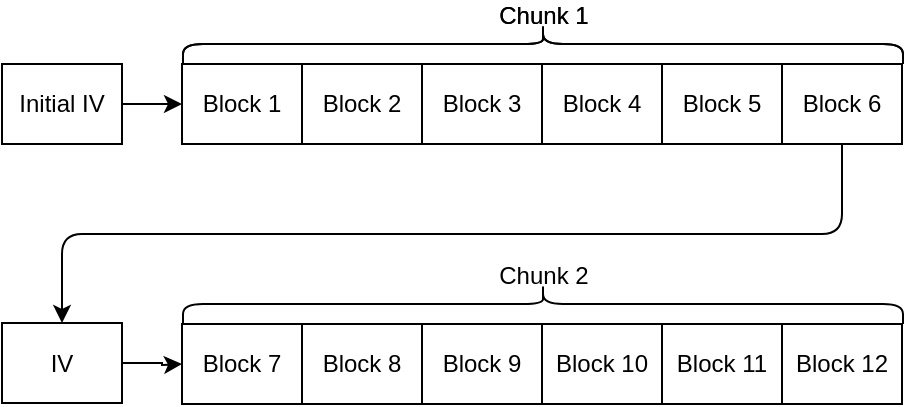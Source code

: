 <mxfile version="14.7.3" type="device"><diagram id="F90XRhUdhyRB5T5VOI6v" name="Page-1"><mxGraphModel dx="474" dy="548" grid="0" gridSize="10" guides="1" tooltips="1" connect="1" arrows="1" fold="1" page="1" pageScale="1" pageWidth="850" pageHeight="1100" math="0" shadow="0"><root><mxCell id="0"/><mxCell id="1" parent="0"/><mxCell id="VghwGZY5QbabAIiSMnYR-1" value="Block 1" style="rounded=0;whiteSpace=wrap;html=1;" vertex="1" parent="1"><mxGeometry x="120" y="240" width="60" height="40" as="geometry"/></mxCell><mxCell id="VghwGZY5QbabAIiSMnYR-2" value="Block 2" style="rounded=0;whiteSpace=wrap;html=1;" vertex="1" parent="1"><mxGeometry x="180" y="240" width="60" height="40" as="geometry"/></mxCell><mxCell id="VghwGZY5QbabAIiSMnYR-3" value="Block 6" style="rounded=0;whiteSpace=wrap;html=1;" vertex="1" parent="1"><mxGeometry x="420" y="240" width="60" height="40" as="geometry"/></mxCell><mxCell id="VghwGZY5QbabAIiSMnYR-4" value="Block 5" style="rounded=0;whiteSpace=wrap;html=1;" vertex="1" parent="1"><mxGeometry x="360" y="240" width="60" height="40" as="geometry"/></mxCell><mxCell id="VghwGZY5QbabAIiSMnYR-5" value="Block 4" style="rounded=0;whiteSpace=wrap;html=1;" vertex="1" parent="1"><mxGeometry x="300" y="240" width="60" height="40" as="geometry"/></mxCell><mxCell id="VghwGZY5QbabAIiSMnYR-6" value="Block 3" style="rounded=0;whiteSpace=wrap;html=1;" vertex="1" parent="1"><mxGeometry x="240" y="240" width="60" height="40" as="geometry"/></mxCell><mxCell id="VghwGZY5QbabAIiSMnYR-7" value="IV" style="rounded=0;whiteSpace=wrap;html=1;" vertex="1" parent="1"><mxGeometry x="30" y="240" width="60" height="40" as="geometry"/></mxCell><mxCell id="VghwGZY5QbabAIiSMnYR-8" value="Block 1" style="rounded=0;whiteSpace=wrap;html=1;" vertex="1" parent="1"><mxGeometry x="120" y="240" width="60" height="40" as="geometry"/></mxCell><mxCell id="VghwGZY5QbabAIiSMnYR-9" value="Block 2" style="rounded=0;whiteSpace=wrap;html=1;" vertex="1" parent="1"><mxGeometry x="180" y="240" width="60" height="40" as="geometry"/></mxCell><mxCell id="VghwGZY5QbabAIiSMnYR-10" value="Block 6" style="rounded=0;whiteSpace=wrap;html=1;" vertex="1" parent="1"><mxGeometry x="420" y="240" width="60" height="40" as="geometry"/></mxCell><mxCell id="VghwGZY5QbabAIiSMnYR-11" value="Block 5" style="rounded=0;whiteSpace=wrap;html=1;" vertex="1" parent="1"><mxGeometry x="360" y="240" width="60" height="40" as="geometry"/></mxCell><mxCell id="VghwGZY5QbabAIiSMnYR-12" value="Block 4" style="rounded=0;whiteSpace=wrap;html=1;" vertex="1" parent="1"><mxGeometry x="300" y="240" width="60" height="40" as="geometry"/></mxCell><mxCell id="VghwGZY5QbabAIiSMnYR-13" value="Block 3" style="rounded=0;whiteSpace=wrap;html=1;" vertex="1" parent="1"><mxGeometry x="240" y="240" width="60" height="40" as="geometry"/></mxCell><mxCell id="VghwGZY5QbabAIiSMnYR-153" style="edgeStyle=orthogonalEdgeStyle;rounded=0;orthogonalLoop=1;jettySize=auto;html=1;entryX=0;entryY=0.5;entryDx=0;entryDy=0;" edge="1" parent="1" source="VghwGZY5QbabAIiSMnYR-14" target="VghwGZY5QbabAIiSMnYR-94"><mxGeometry relative="1" as="geometry"/></mxCell><mxCell id="VghwGZY5QbabAIiSMnYR-14" value="Initial IV" style="rounded=0;whiteSpace=wrap;html=1;" vertex="1" parent="1"><mxGeometry x="30" y="240" width="60" height="40" as="geometry"/></mxCell><mxCell id="VghwGZY5QbabAIiSMnYR-32" value="Block 1" style="rounded=0;whiteSpace=wrap;html=1;" vertex="1" parent="1"><mxGeometry x="120" y="240" width="60" height="40" as="geometry"/></mxCell><mxCell id="VghwGZY5QbabAIiSMnYR-33" value="Block 2" style="rounded=0;whiteSpace=wrap;html=1;" vertex="1" parent="1"><mxGeometry x="180" y="240" width="60" height="40" as="geometry"/></mxCell><mxCell id="VghwGZY5QbabAIiSMnYR-34" value="Block 6" style="rounded=0;whiteSpace=wrap;html=1;" vertex="1" parent="1"><mxGeometry x="420" y="240" width="60" height="40" as="geometry"/></mxCell><mxCell id="VghwGZY5QbabAIiSMnYR-35" value="Block 5" style="rounded=0;whiteSpace=wrap;html=1;" vertex="1" parent="1"><mxGeometry x="360" y="240" width="60" height="40" as="geometry"/></mxCell><mxCell id="VghwGZY5QbabAIiSMnYR-36" value="Block 4" style="rounded=0;whiteSpace=wrap;html=1;" vertex="1" parent="1"><mxGeometry x="300" y="240" width="60" height="40" as="geometry"/></mxCell><mxCell id="VghwGZY5QbabAIiSMnYR-37" value="Block 3" style="rounded=0;whiteSpace=wrap;html=1;" vertex="1" parent="1"><mxGeometry x="240" y="240" width="60" height="40" as="geometry"/></mxCell><mxCell id="VghwGZY5QbabAIiSMnYR-38" value="Block 1" style="rounded=0;whiteSpace=wrap;html=1;" vertex="1" parent="1"><mxGeometry x="120" y="240" width="60" height="40" as="geometry"/></mxCell><mxCell id="VghwGZY5QbabAIiSMnYR-39" value="Block 2" style="rounded=0;whiteSpace=wrap;html=1;" vertex="1" parent="1"><mxGeometry x="180" y="240" width="60" height="40" as="geometry"/></mxCell><mxCell id="VghwGZY5QbabAIiSMnYR-40" value="Block 6" style="rounded=0;whiteSpace=wrap;html=1;" vertex="1" parent="1"><mxGeometry x="420" y="240" width="60" height="40" as="geometry"/></mxCell><mxCell id="VghwGZY5QbabAIiSMnYR-41" value="Block 5" style="rounded=0;whiteSpace=wrap;html=1;" vertex="1" parent="1"><mxGeometry x="360" y="240" width="60" height="40" as="geometry"/></mxCell><mxCell id="VghwGZY5QbabAIiSMnYR-42" value="Block 4" style="rounded=0;whiteSpace=wrap;html=1;" vertex="1" parent="1"><mxGeometry x="300" y="240" width="60" height="40" as="geometry"/></mxCell><mxCell id="VghwGZY5QbabAIiSMnYR-43" value="Block 3" style="rounded=0;whiteSpace=wrap;html=1;" vertex="1" parent="1"><mxGeometry x="240" y="240" width="60" height="40" as="geometry"/></mxCell><mxCell id="VghwGZY5QbabAIiSMnYR-73" value="" style="edgeStyle=elbowEdgeStyle;elbow=vertical;endArrow=classic;html=1;horizontal=1;entryX=0.5;entryY=0;entryDx=0;entryDy=0;exitX=0.5;exitY=1;exitDx=0;exitDy=0;" edge="1" parent="1" source="VghwGZY5QbabAIiSMnYR-40" target="VghwGZY5QbabAIiSMnYR-74"><mxGeometry width="50" height="50" relative="1" as="geometry"><mxPoint x="190" y="600" as="sourcePoint"/><mxPoint x="270" y="620" as="targetPoint"/></mxGeometry></mxCell><mxCell id="VghwGZY5QbabAIiSMnYR-152" style="edgeStyle=orthogonalEdgeStyle;rounded=0;orthogonalLoop=1;jettySize=auto;html=1;entryX=0;entryY=0.5;entryDx=0;entryDy=0;" edge="1" parent="1" source="VghwGZY5QbabAIiSMnYR-74"><mxGeometry relative="1" as="geometry"><mxPoint x="120" y="390" as="targetPoint"/></mxGeometry></mxCell><mxCell id="VghwGZY5QbabAIiSMnYR-74" value="IV" style="rounded=0;whiteSpace=wrap;html=1;" vertex="1" parent="1"><mxGeometry x="30" y="369.5" width="60" height="40" as="geometry"/></mxCell><mxCell id="VghwGZY5QbabAIiSMnYR-75" value="Chunk 1" style="shape=curlyBracket;whiteSpace=wrap;html=1;rounded=1;align=center;verticalAlign=bottom;rotation=90;horizontal=0;spacingTop=0;spacingBottom=15;" vertex="1" parent="1"><mxGeometry x="290.5" y="50" width="20" height="360" as="geometry"/></mxCell><mxCell id="VghwGZY5QbabAIiSMnYR-76" value="Block 1" style="rounded=0;whiteSpace=wrap;html=1;" vertex="1" parent="1"><mxGeometry x="120" y="240" width="60" height="40" as="geometry"/></mxCell><mxCell id="VghwGZY5QbabAIiSMnYR-77" value="Block 2" style="rounded=0;whiteSpace=wrap;html=1;" vertex="1" parent="1"><mxGeometry x="180" y="240" width="60" height="40" as="geometry"/></mxCell><mxCell id="VghwGZY5QbabAIiSMnYR-78" value="Block 6" style="rounded=0;whiteSpace=wrap;html=1;" vertex="1" parent="1"><mxGeometry x="420" y="240" width="60" height="40" as="geometry"/></mxCell><mxCell id="VghwGZY5QbabAIiSMnYR-79" value="Block 5" style="rounded=0;whiteSpace=wrap;html=1;" vertex="1" parent="1"><mxGeometry x="360" y="240" width="60" height="40" as="geometry"/></mxCell><mxCell id="VghwGZY5QbabAIiSMnYR-80" value="Block 4" style="rounded=0;whiteSpace=wrap;html=1;" vertex="1" parent="1"><mxGeometry x="300" y="240" width="60" height="40" as="geometry"/></mxCell><mxCell id="VghwGZY5QbabAIiSMnYR-81" value="Block 3" style="rounded=0;whiteSpace=wrap;html=1;" vertex="1" parent="1"><mxGeometry x="240" y="240" width="60" height="40" as="geometry"/></mxCell><mxCell id="VghwGZY5QbabAIiSMnYR-82" value="Block 1" style="rounded=0;whiteSpace=wrap;html=1;" vertex="1" parent="1"><mxGeometry x="120" y="240" width="60" height="40" as="geometry"/></mxCell><mxCell id="VghwGZY5QbabAIiSMnYR-83" value="Block 2" style="rounded=0;whiteSpace=wrap;html=1;" vertex="1" parent="1"><mxGeometry x="180" y="240" width="60" height="40" as="geometry"/></mxCell><mxCell id="VghwGZY5QbabAIiSMnYR-84" value="Block 6" style="rounded=0;whiteSpace=wrap;html=1;" vertex="1" parent="1"><mxGeometry x="420" y="240" width="60" height="40" as="geometry"/></mxCell><mxCell id="VghwGZY5QbabAIiSMnYR-85" value="Block 5" style="rounded=0;whiteSpace=wrap;html=1;" vertex="1" parent="1"><mxGeometry x="360" y="240" width="60" height="40" as="geometry"/></mxCell><mxCell id="VghwGZY5QbabAIiSMnYR-86" value="Block 4" style="rounded=0;whiteSpace=wrap;html=1;" vertex="1" parent="1"><mxGeometry x="300" y="240" width="60" height="40" as="geometry"/></mxCell><mxCell id="VghwGZY5QbabAIiSMnYR-87" value="Block 3" style="rounded=0;whiteSpace=wrap;html=1;" vertex="1" parent="1"><mxGeometry x="240" y="240" width="60" height="40" as="geometry"/></mxCell><mxCell id="VghwGZY5QbabAIiSMnYR-88" value="Block 1" style="rounded=0;whiteSpace=wrap;html=1;" vertex="1" parent="1"><mxGeometry x="120" y="240" width="60" height="40" as="geometry"/></mxCell><mxCell id="VghwGZY5QbabAIiSMnYR-89" value="Block 2" style="rounded=0;whiteSpace=wrap;html=1;" vertex="1" parent="1"><mxGeometry x="180" y="240" width="60" height="40" as="geometry"/></mxCell><mxCell id="VghwGZY5QbabAIiSMnYR-90" value="Block 6" style="rounded=0;whiteSpace=wrap;html=1;" vertex="1" parent="1"><mxGeometry x="420" y="240" width="60" height="40" as="geometry"/></mxCell><mxCell id="VghwGZY5QbabAIiSMnYR-91" value="Block 5" style="rounded=0;whiteSpace=wrap;html=1;" vertex="1" parent="1"><mxGeometry x="360" y="240" width="60" height="40" as="geometry"/></mxCell><mxCell id="VghwGZY5QbabAIiSMnYR-92" value="Block 4" style="rounded=0;whiteSpace=wrap;html=1;" vertex="1" parent="1"><mxGeometry x="300" y="240" width="60" height="40" as="geometry"/></mxCell><mxCell id="VghwGZY5QbabAIiSMnYR-93" value="Block 3" style="rounded=0;whiteSpace=wrap;html=1;" vertex="1" parent="1"><mxGeometry x="240" y="240" width="60" height="40" as="geometry"/></mxCell><mxCell id="VghwGZY5QbabAIiSMnYR-94" value="Block 1" style="rounded=0;whiteSpace=wrap;html=1;" vertex="1" parent="1"><mxGeometry x="120" y="240" width="60" height="40" as="geometry"/></mxCell><mxCell id="VghwGZY5QbabAIiSMnYR-95" value="Block 2" style="rounded=0;whiteSpace=wrap;html=1;" vertex="1" parent="1"><mxGeometry x="180" y="240" width="60" height="40" as="geometry"/></mxCell><mxCell id="VghwGZY5QbabAIiSMnYR-96" value="Block 6" style="rounded=0;whiteSpace=wrap;html=1;" vertex="1" parent="1"><mxGeometry x="420" y="240" width="60" height="40" as="geometry"/></mxCell><mxCell id="VghwGZY5QbabAIiSMnYR-97" value="Block 5" style="rounded=0;whiteSpace=wrap;html=1;" vertex="1" parent="1"><mxGeometry x="360" y="240" width="60" height="40" as="geometry"/></mxCell><mxCell id="VghwGZY5QbabAIiSMnYR-98" value="Block 4" style="rounded=0;whiteSpace=wrap;html=1;" vertex="1" parent="1"><mxGeometry x="300" y="240" width="60" height="40" as="geometry"/></mxCell><mxCell id="VghwGZY5QbabAIiSMnYR-99" value="Block 3" style="rounded=0;whiteSpace=wrap;html=1;" vertex="1" parent="1"><mxGeometry x="240" y="240" width="60" height="40" as="geometry"/></mxCell><mxCell id="VghwGZY5QbabAIiSMnYR-100" value="Chunk 1" style="shape=curlyBracket;whiteSpace=wrap;html=1;rounded=1;align=center;verticalAlign=bottom;rotation=90;horizontal=0;spacingTop=0;spacingBottom=15;" vertex="1" parent="1"><mxGeometry x="290.5" y="50" width="20" height="360" as="geometry"/></mxCell><mxCell id="VghwGZY5QbabAIiSMnYR-101" value="Block 1" style="rounded=0;whiteSpace=wrap;html=1;" vertex="1" parent="1"><mxGeometry x="120" y="370" width="60" height="40" as="geometry"/></mxCell><mxCell id="VghwGZY5QbabAIiSMnYR-102" value="Block 2" style="rounded=0;whiteSpace=wrap;html=1;" vertex="1" parent="1"><mxGeometry x="180" y="370" width="60" height="40" as="geometry"/></mxCell><mxCell id="VghwGZY5QbabAIiSMnYR-103" value="Block 6" style="rounded=0;whiteSpace=wrap;html=1;" vertex="1" parent="1"><mxGeometry x="420" y="370" width="60" height="40" as="geometry"/></mxCell><mxCell id="VghwGZY5QbabAIiSMnYR-104" value="Block 5" style="rounded=0;whiteSpace=wrap;html=1;" vertex="1" parent="1"><mxGeometry x="360" y="370" width="60" height="40" as="geometry"/></mxCell><mxCell id="VghwGZY5QbabAIiSMnYR-105" value="Block 4" style="rounded=0;whiteSpace=wrap;html=1;" vertex="1" parent="1"><mxGeometry x="300" y="370" width="60" height="40" as="geometry"/></mxCell><mxCell id="VghwGZY5QbabAIiSMnYR-106" value="Block 3" style="rounded=0;whiteSpace=wrap;html=1;" vertex="1" parent="1"><mxGeometry x="240" y="370" width="60" height="40" as="geometry"/></mxCell><mxCell id="VghwGZY5QbabAIiSMnYR-107" value="Block 1" style="rounded=0;whiteSpace=wrap;html=1;" vertex="1" parent="1"><mxGeometry x="120" y="370" width="60" height="40" as="geometry"/></mxCell><mxCell id="VghwGZY5QbabAIiSMnYR-108" value="Block 2" style="rounded=0;whiteSpace=wrap;html=1;" vertex="1" parent="1"><mxGeometry x="180" y="370" width="60" height="40" as="geometry"/></mxCell><mxCell id="VghwGZY5QbabAIiSMnYR-109" value="Block 6" style="rounded=0;whiteSpace=wrap;html=1;" vertex="1" parent="1"><mxGeometry x="420" y="370" width="60" height="40" as="geometry"/></mxCell><mxCell id="VghwGZY5QbabAIiSMnYR-110" value="Block 5" style="rounded=0;whiteSpace=wrap;html=1;" vertex="1" parent="1"><mxGeometry x="360" y="370" width="60" height="40" as="geometry"/></mxCell><mxCell id="VghwGZY5QbabAIiSMnYR-111" value="Block 4" style="rounded=0;whiteSpace=wrap;html=1;" vertex="1" parent="1"><mxGeometry x="300" y="370" width="60" height="40" as="geometry"/></mxCell><mxCell id="VghwGZY5QbabAIiSMnYR-112" value="Block 3" style="rounded=0;whiteSpace=wrap;html=1;" vertex="1" parent="1"><mxGeometry x="240" y="370" width="60" height="40" as="geometry"/></mxCell><mxCell id="VghwGZY5QbabAIiSMnYR-113" value="Block 1" style="rounded=0;whiteSpace=wrap;html=1;" vertex="1" parent="1"><mxGeometry x="120" y="370" width="60" height="40" as="geometry"/></mxCell><mxCell id="VghwGZY5QbabAIiSMnYR-114" value="Block 2" style="rounded=0;whiteSpace=wrap;html=1;" vertex="1" parent="1"><mxGeometry x="180" y="370" width="60" height="40" as="geometry"/></mxCell><mxCell id="VghwGZY5QbabAIiSMnYR-115" value="Block 6" style="rounded=0;whiteSpace=wrap;html=1;" vertex="1" parent="1"><mxGeometry x="420" y="370" width="60" height="40" as="geometry"/></mxCell><mxCell id="VghwGZY5QbabAIiSMnYR-116" value="Block 5" style="rounded=0;whiteSpace=wrap;html=1;" vertex="1" parent="1"><mxGeometry x="360" y="370" width="60" height="40" as="geometry"/></mxCell><mxCell id="VghwGZY5QbabAIiSMnYR-117" value="Block 4" style="rounded=0;whiteSpace=wrap;html=1;" vertex="1" parent="1"><mxGeometry x="300" y="370" width="60" height="40" as="geometry"/></mxCell><mxCell id="VghwGZY5QbabAIiSMnYR-118" value="Block 3" style="rounded=0;whiteSpace=wrap;html=1;" vertex="1" parent="1"><mxGeometry x="240" y="370" width="60" height="40" as="geometry"/></mxCell><mxCell id="VghwGZY5QbabAIiSMnYR-119" value="Block 1" style="rounded=0;whiteSpace=wrap;html=1;" vertex="1" parent="1"><mxGeometry x="120" y="370" width="60" height="40" as="geometry"/></mxCell><mxCell id="VghwGZY5QbabAIiSMnYR-120" value="Block 2" style="rounded=0;whiteSpace=wrap;html=1;" vertex="1" parent="1"><mxGeometry x="180" y="370" width="60" height="40" as="geometry"/></mxCell><mxCell id="VghwGZY5QbabAIiSMnYR-121" value="Block 6" style="rounded=0;whiteSpace=wrap;html=1;" vertex="1" parent="1"><mxGeometry x="420" y="370" width="60" height="40" as="geometry"/></mxCell><mxCell id="VghwGZY5QbabAIiSMnYR-122" value="Block 5" style="rounded=0;whiteSpace=wrap;html=1;" vertex="1" parent="1"><mxGeometry x="360" y="370" width="60" height="40" as="geometry"/></mxCell><mxCell id="VghwGZY5QbabAIiSMnYR-123" value="Block 4" style="rounded=0;whiteSpace=wrap;html=1;" vertex="1" parent="1"><mxGeometry x="300" y="370" width="60" height="40" as="geometry"/></mxCell><mxCell id="VghwGZY5QbabAIiSMnYR-124" value="Block 3" style="rounded=0;whiteSpace=wrap;html=1;" vertex="1" parent="1"><mxGeometry x="240" y="370" width="60" height="40" as="geometry"/></mxCell><mxCell id="VghwGZY5QbabAIiSMnYR-125" value="Chunk 2" style="shape=curlyBracket;whiteSpace=wrap;html=1;rounded=1;align=center;verticalAlign=bottom;rotation=90;horizontal=0;spacingTop=0;spacingBottom=15;" vertex="1" parent="1"><mxGeometry x="290.5" y="180" width="20" height="360" as="geometry"/></mxCell><mxCell id="VghwGZY5QbabAIiSMnYR-126" value="Block 1" style="rounded=0;whiteSpace=wrap;html=1;" vertex="1" parent="1"><mxGeometry x="120" y="370" width="60" height="40" as="geometry"/></mxCell><mxCell id="VghwGZY5QbabAIiSMnYR-127" value="Block 2" style="rounded=0;whiteSpace=wrap;html=1;" vertex="1" parent="1"><mxGeometry x="180" y="370" width="60" height="40" as="geometry"/></mxCell><mxCell id="VghwGZY5QbabAIiSMnYR-128" value="Block 6" style="rounded=0;whiteSpace=wrap;html=1;" vertex="1" parent="1"><mxGeometry x="420" y="370" width="60" height="40" as="geometry"/></mxCell><mxCell id="VghwGZY5QbabAIiSMnYR-129" value="Block 5" style="rounded=0;whiteSpace=wrap;html=1;" vertex="1" parent="1"><mxGeometry x="360" y="370" width="60" height="40" as="geometry"/></mxCell><mxCell id="VghwGZY5QbabAIiSMnYR-130" value="Block 4" style="rounded=0;whiteSpace=wrap;html=1;" vertex="1" parent="1"><mxGeometry x="300" y="370" width="60" height="40" as="geometry"/></mxCell><mxCell id="VghwGZY5QbabAIiSMnYR-131" value="Block 3" style="rounded=0;whiteSpace=wrap;html=1;" vertex="1" parent="1"><mxGeometry x="240" y="370" width="60" height="40" as="geometry"/></mxCell><mxCell id="VghwGZY5QbabAIiSMnYR-132" value="Block 1" style="rounded=0;whiteSpace=wrap;html=1;" vertex="1" parent="1"><mxGeometry x="120" y="370" width="60" height="40" as="geometry"/></mxCell><mxCell id="VghwGZY5QbabAIiSMnYR-133" value="Block 2" style="rounded=0;whiteSpace=wrap;html=1;" vertex="1" parent="1"><mxGeometry x="180" y="370" width="60" height="40" as="geometry"/></mxCell><mxCell id="VghwGZY5QbabAIiSMnYR-134" value="Block 6" style="rounded=0;whiteSpace=wrap;html=1;" vertex="1" parent="1"><mxGeometry x="420" y="370" width="60" height="40" as="geometry"/></mxCell><mxCell id="VghwGZY5QbabAIiSMnYR-135" value="Block 5" style="rounded=0;whiteSpace=wrap;html=1;" vertex="1" parent="1"><mxGeometry x="360" y="370" width="60" height="40" as="geometry"/></mxCell><mxCell id="VghwGZY5QbabAIiSMnYR-136" value="Block 4" style="rounded=0;whiteSpace=wrap;html=1;" vertex="1" parent="1"><mxGeometry x="300" y="370" width="60" height="40" as="geometry"/></mxCell><mxCell id="VghwGZY5QbabAIiSMnYR-137" value="Block 3" style="rounded=0;whiteSpace=wrap;html=1;" vertex="1" parent="1"><mxGeometry x="240" y="370" width="60" height="40" as="geometry"/></mxCell><mxCell id="VghwGZY5QbabAIiSMnYR-138" value="Block 7" style="rounded=0;whiteSpace=wrap;html=1;" vertex="1" parent="1"><mxGeometry x="120" y="370" width="60" height="40" as="geometry"/></mxCell><mxCell id="VghwGZY5QbabAIiSMnYR-139" value="Block 2" style="rounded=0;whiteSpace=wrap;html=1;" vertex="1" parent="1"><mxGeometry x="180" y="370" width="60" height="40" as="geometry"/></mxCell><mxCell id="VghwGZY5QbabAIiSMnYR-140" value="Block 6" style="rounded=0;whiteSpace=wrap;html=1;" vertex="1" parent="1"><mxGeometry x="420" y="370" width="60" height="40" as="geometry"/></mxCell><mxCell id="VghwGZY5QbabAIiSMnYR-141" value="Block 5" style="rounded=0;whiteSpace=wrap;html=1;" vertex="1" parent="1"><mxGeometry x="360" y="370" width="60" height="40" as="geometry"/></mxCell><mxCell id="VghwGZY5QbabAIiSMnYR-142" value="Block 4" style="rounded=0;whiteSpace=wrap;html=1;" vertex="1" parent="1"><mxGeometry x="300" y="370" width="60" height="40" as="geometry"/></mxCell><mxCell id="VghwGZY5QbabAIiSMnYR-143" value="Block 3" style="rounded=0;whiteSpace=wrap;html=1;" vertex="1" parent="1"><mxGeometry x="240" y="370" width="60" height="40" as="geometry"/></mxCell><mxCell id="VghwGZY5QbabAIiSMnYR-145" value="Block 8" style="rounded=0;whiteSpace=wrap;html=1;" vertex="1" parent="1"><mxGeometry x="180" y="370" width="60" height="40" as="geometry"/></mxCell><mxCell id="VghwGZY5QbabAIiSMnYR-146" value="Block 12" style="rounded=0;whiteSpace=wrap;html=1;" vertex="1" parent="1"><mxGeometry x="420" y="370" width="60" height="40" as="geometry"/></mxCell><mxCell id="VghwGZY5QbabAIiSMnYR-147" value="Block 11" style="rounded=0;whiteSpace=wrap;html=1;" vertex="1" parent="1"><mxGeometry x="360" y="370" width="60" height="40" as="geometry"/></mxCell><mxCell id="VghwGZY5QbabAIiSMnYR-148" value="Block 10" style="rounded=0;whiteSpace=wrap;html=1;" vertex="1" parent="1"><mxGeometry x="300" y="370" width="60" height="40" as="geometry"/></mxCell><mxCell id="VghwGZY5QbabAIiSMnYR-149" value="Block 9" style="rounded=0;whiteSpace=wrap;html=1;" vertex="1" parent="1"><mxGeometry x="240" y="370" width="60" height="40" as="geometry"/></mxCell></root></mxGraphModel></diagram></mxfile>